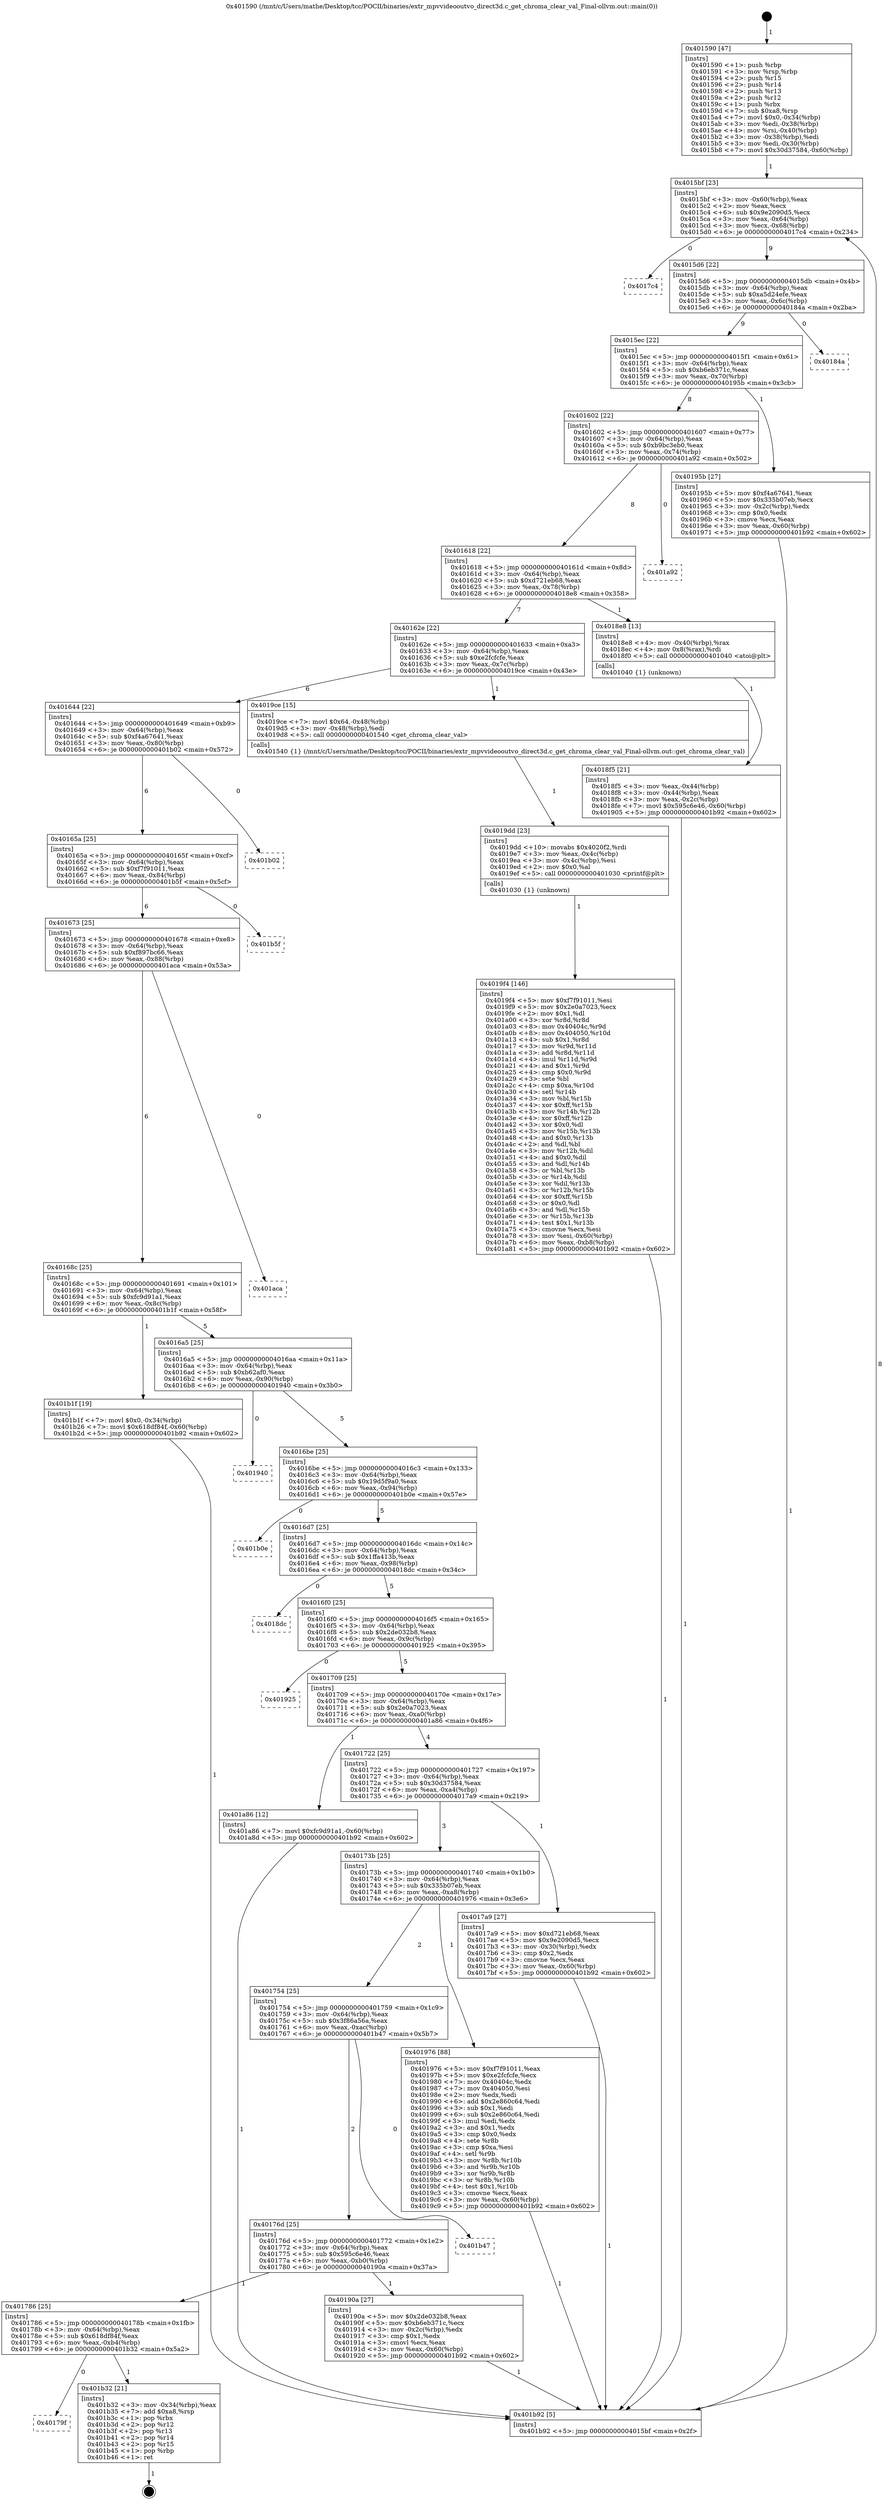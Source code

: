 digraph "0x401590" {
  label = "0x401590 (/mnt/c/Users/mathe/Desktop/tcc/POCII/binaries/extr_mpvvideooutvo_direct3d.c_get_chroma_clear_val_Final-ollvm.out::main(0))"
  labelloc = "t"
  node[shape=record]

  Entry [label="",width=0.3,height=0.3,shape=circle,fillcolor=black,style=filled]
  "0x4015bf" [label="{
     0x4015bf [23]\l
     | [instrs]\l
     &nbsp;&nbsp;0x4015bf \<+3\>: mov -0x60(%rbp),%eax\l
     &nbsp;&nbsp;0x4015c2 \<+2\>: mov %eax,%ecx\l
     &nbsp;&nbsp;0x4015c4 \<+6\>: sub $0x9e2090d5,%ecx\l
     &nbsp;&nbsp;0x4015ca \<+3\>: mov %eax,-0x64(%rbp)\l
     &nbsp;&nbsp;0x4015cd \<+3\>: mov %ecx,-0x68(%rbp)\l
     &nbsp;&nbsp;0x4015d0 \<+6\>: je 00000000004017c4 \<main+0x234\>\l
  }"]
  "0x4017c4" [label="{
     0x4017c4\l
  }", style=dashed]
  "0x4015d6" [label="{
     0x4015d6 [22]\l
     | [instrs]\l
     &nbsp;&nbsp;0x4015d6 \<+5\>: jmp 00000000004015db \<main+0x4b\>\l
     &nbsp;&nbsp;0x4015db \<+3\>: mov -0x64(%rbp),%eax\l
     &nbsp;&nbsp;0x4015de \<+5\>: sub $0xa5d24efe,%eax\l
     &nbsp;&nbsp;0x4015e3 \<+3\>: mov %eax,-0x6c(%rbp)\l
     &nbsp;&nbsp;0x4015e6 \<+6\>: je 000000000040184a \<main+0x2ba\>\l
  }"]
  Exit [label="",width=0.3,height=0.3,shape=circle,fillcolor=black,style=filled,peripheries=2]
  "0x40184a" [label="{
     0x40184a\l
  }", style=dashed]
  "0x4015ec" [label="{
     0x4015ec [22]\l
     | [instrs]\l
     &nbsp;&nbsp;0x4015ec \<+5\>: jmp 00000000004015f1 \<main+0x61\>\l
     &nbsp;&nbsp;0x4015f1 \<+3\>: mov -0x64(%rbp),%eax\l
     &nbsp;&nbsp;0x4015f4 \<+5\>: sub $0xb6eb371c,%eax\l
     &nbsp;&nbsp;0x4015f9 \<+3\>: mov %eax,-0x70(%rbp)\l
     &nbsp;&nbsp;0x4015fc \<+6\>: je 000000000040195b \<main+0x3cb\>\l
  }"]
  "0x40179f" [label="{
     0x40179f\l
  }", style=dashed]
  "0x40195b" [label="{
     0x40195b [27]\l
     | [instrs]\l
     &nbsp;&nbsp;0x40195b \<+5\>: mov $0xf4a67641,%eax\l
     &nbsp;&nbsp;0x401960 \<+5\>: mov $0x335b07eb,%ecx\l
     &nbsp;&nbsp;0x401965 \<+3\>: mov -0x2c(%rbp),%edx\l
     &nbsp;&nbsp;0x401968 \<+3\>: cmp $0x0,%edx\l
     &nbsp;&nbsp;0x40196b \<+3\>: cmove %ecx,%eax\l
     &nbsp;&nbsp;0x40196e \<+3\>: mov %eax,-0x60(%rbp)\l
     &nbsp;&nbsp;0x401971 \<+5\>: jmp 0000000000401b92 \<main+0x602\>\l
  }"]
  "0x401602" [label="{
     0x401602 [22]\l
     | [instrs]\l
     &nbsp;&nbsp;0x401602 \<+5\>: jmp 0000000000401607 \<main+0x77\>\l
     &nbsp;&nbsp;0x401607 \<+3\>: mov -0x64(%rbp),%eax\l
     &nbsp;&nbsp;0x40160a \<+5\>: sub $0xb9bc3eb0,%eax\l
     &nbsp;&nbsp;0x40160f \<+3\>: mov %eax,-0x74(%rbp)\l
     &nbsp;&nbsp;0x401612 \<+6\>: je 0000000000401a92 \<main+0x502\>\l
  }"]
  "0x401b32" [label="{
     0x401b32 [21]\l
     | [instrs]\l
     &nbsp;&nbsp;0x401b32 \<+3\>: mov -0x34(%rbp),%eax\l
     &nbsp;&nbsp;0x401b35 \<+7\>: add $0xa8,%rsp\l
     &nbsp;&nbsp;0x401b3c \<+1\>: pop %rbx\l
     &nbsp;&nbsp;0x401b3d \<+2\>: pop %r12\l
     &nbsp;&nbsp;0x401b3f \<+2\>: pop %r13\l
     &nbsp;&nbsp;0x401b41 \<+2\>: pop %r14\l
     &nbsp;&nbsp;0x401b43 \<+2\>: pop %r15\l
     &nbsp;&nbsp;0x401b45 \<+1\>: pop %rbp\l
     &nbsp;&nbsp;0x401b46 \<+1\>: ret\l
  }"]
  "0x401a92" [label="{
     0x401a92\l
  }", style=dashed]
  "0x401618" [label="{
     0x401618 [22]\l
     | [instrs]\l
     &nbsp;&nbsp;0x401618 \<+5\>: jmp 000000000040161d \<main+0x8d\>\l
     &nbsp;&nbsp;0x40161d \<+3\>: mov -0x64(%rbp),%eax\l
     &nbsp;&nbsp;0x401620 \<+5\>: sub $0xd721eb68,%eax\l
     &nbsp;&nbsp;0x401625 \<+3\>: mov %eax,-0x78(%rbp)\l
     &nbsp;&nbsp;0x401628 \<+6\>: je 00000000004018e8 \<main+0x358\>\l
  }"]
  "0x4019f4" [label="{
     0x4019f4 [146]\l
     | [instrs]\l
     &nbsp;&nbsp;0x4019f4 \<+5\>: mov $0xf7f91011,%esi\l
     &nbsp;&nbsp;0x4019f9 \<+5\>: mov $0x2e0a7023,%ecx\l
     &nbsp;&nbsp;0x4019fe \<+2\>: mov $0x1,%dl\l
     &nbsp;&nbsp;0x401a00 \<+3\>: xor %r8d,%r8d\l
     &nbsp;&nbsp;0x401a03 \<+8\>: mov 0x40404c,%r9d\l
     &nbsp;&nbsp;0x401a0b \<+8\>: mov 0x404050,%r10d\l
     &nbsp;&nbsp;0x401a13 \<+4\>: sub $0x1,%r8d\l
     &nbsp;&nbsp;0x401a17 \<+3\>: mov %r9d,%r11d\l
     &nbsp;&nbsp;0x401a1a \<+3\>: add %r8d,%r11d\l
     &nbsp;&nbsp;0x401a1d \<+4\>: imul %r11d,%r9d\l
     &nbsp;&nbsp;0x401a21 \<+4\>: and $0x1,%r9d\l
     &nbsp;&nbsp;0x401a25 \<+4\>: cmp $0x0,%r9d\l
     &nbsp;&nbsp;0x401a29 \<+3\>: sete %bl\l
     &nbsp;&nbsp;0x401a2c \<+4\>: cmp $0xa,%r10d\l
     &nbsp;&nbsp;0x401a30 \<+4\>: setl %r14b\l
     &nbsp;&nbsp;0x401a34 \<+3\>: mov %bl,%r15b\l
     &nbsp;&nbsp;0x401a37 \<+4\>: xor $0xff,%r15b\l
     &nbsp;&nbsp;0x401a3b \<+3\>: mov %r14b,%r12b\l
     &nbsp;&nbsp;0x401a3e \<+4\>: xor $0xff,%r12b\l
     &nbsp;&nbsp;0x401a42 \<+3\>: xor $0x0,%dl\l
     &nbsp;&nbsp;0x401a45 \<+3\>: mov %r15b,%r13b\l
     &nbsp;&nbsp;0x401a48 \<+4\>: and $0x0,%r13b\l
     &nbsp;&nbsp;0x401a4c \<+2\>: and %dl,%bl\l
     &nbsp;&nbsp;0x401a4e \<+3\>: mov %r12b,%dil\l
     &nbsp;&nbsp;0x401a51 \<+4\>: and $0x0,%dil\l
     &nbsp;&nbsp;0x401a55 \<+3\>: and %dl,%r14b\l
     &nbsp;&nbsp;0x401a58 \<+3\>: or %bl,%r13b\l
     &nbsp;&nbsp;0x401a5b \<+3\>: or %r14b,%dil\l
     &nbsp;&nbsp;0x401a5e \<+3\>: xor %dil,%r13b\l
     &nbsp;&nbsp;0x401a61 \<+3\>: or %r12b,%r15b\l
     &nbsp;&nbsp;0x401a64 \<+4\>: xor $0xff,%r15b\l
     &nbsp;&nbsp;0x401a68 \<+3\>: or $0x0,%dl\l
     &nbsp;&nbsp;0x401a6b \<+3\>: and %dl,%r15b\l
     &nbsp;&nbsp;0x401a6e \<+3\>: or %r15b,%r13b\l
     &nbsp;&nbsp;0x401a71 \<+4\>: test $0x1,%r13b\l
     &nbsp;&nbsp;0x401a75 \<+3\>: cmovne %ecx,%esi\l
     &nbsp;&nbsp;0x401a78 \<+3\>: mov %esi,-0x60(%rbp)\l
     &nbsp;&nbsp;0x401a7b \<+6\>: mov %eax,-0xb8(%rbp)\l
     &nbsp;&nbsp;0x401a81 \<+5\>: jmp 0000000000401b92 \<main+0x602\>\l
  }"]
  "0x4018e8" [label="{
     0x4018e8 [13]\l
     | [instrs]\l
     &nbsp;&nbsp;0x4018e8 \<+4\>: mov -0x40(%rbp),%rax\l
     &nbsp;&nbsp;0x4018ec \<+4\>: mov 0x8(%rax),%rdi\l
     &nbsp;&nbsp;0x4018f0 \<+5\>: call 0000000000401040 \<atoi@plt\>\l
     | [calls]\l
     &nbsp;&nbsp;0x401040 \{1\} (unknown)\l
  }"]
  "0x40162e" [label="{
     0x40162e [22]\l
     | [instrs]\l
     &nbsp;&nbsp;0x40162e \<+5\>: jmp 0000000000401633 \<main+0xa3\>\l
     &nbsp;&nbsp;0x401633 \<+3\>: mov -0x64(%rbp),%eax\l
     &nbsp;&nbsp;0x401636 \<+5\>: sub $0xe2fcfcfe,%eax\l
     &nbsp;&nbsp;0x40163b \<+3\>: mov %eax,-0x7c(%rbp)\l
     &nbsp;&nbsp;0x40163e \<+6\>: je 00000000004019ce \<main+0x43e\>\l
  }"]
  "0x4019dd" [label="{
     0x4019dd [23]\l
     | [instrs]\l
     &nbsp;&nbsp;0x4019dd \<+10\>: movabs $0x4020f2,%rdi\l
     &nbsp;&nbsp;0x4019e7 \<+3\>: mov %eax,-0x4c(%rbp)\l
     &nbsp;&nbsp;0x4019ea \<+3\>: mov -0x4c(%rbp),%esi\l
     &nbsp;&nbsp;0x4019ed \<+2\>: mov $0x0,%al\l
     &nbsp;&nbsp;0x4019ef \<+5\>: call 0000000000401030 \<printf@plt\>\l
     | [calls]\l
     &nbsp;&nbsp;0x401030 \{1\} (unknown)\l
  }"]
  "0x4019ce" [label="{
     0x4019ce [15]\l
     | [instrs]\l
     &nbsp;&nbsp;0x4019ce \<+7\>: movl $0x64,-0x48(%rbp)\l
     &nbsp;&nbsp;0x4019d5 \<+3\>: mov -0x48(%rbp),%edi\l
     &nbsp;&nbsp;0x4019d8 \<+5\>: call 0000000000401540 \<get_chroma_clear_val\>\l
     | [calls]\l
     &nbsp;&nbsp;0x401540 \{1\} (/mnt/c/Users/mathe/Desktop/tcc/POCII/binaries/extr_mpvvideooutvo_direct3d.c_get_chroma_clear_val_Final-ollvm.out::get_chroma_clear_val)\l
  }"]
  "0x401644" [label="{
     0x401644 [22]\l
     | [instrs]\l
     &nbsp;&nbsp;0x401644 \<+5\>: jmp 0000000000401649 \<main+0xb9\>\l
     &nbsp;&nbsp;0x401649 \<+3\>: mov -0x64(%rbp),%eax\l
     &nbsp;&nbsp;0x40164c \<+5\>: sub $0xf4a67641,%eax\l
     &nbsp;&nbsp;0x401651 \<+3\>: mov %eax,-0x80(%rbp)\l
     &nbsp;&nbsp;0x401654 \<+6\>: je 0000000000401b02 \<main+0x572\>\l
  }"]
  "0x401786" [label="{
     0x401786 [25]\l
     | [instrs]\l
     &nbsp;&nbsp;0x401786 \<+5\>: jmp 000000000040178b \<main+0x1fb\>\l
     &nbsp;&nbsp;0x40178b \<+3\>: mov -0x64(%rbp),%eax\l
     &nbsp;&nbsp;0x40178e \<+5\>: sub $0x618df84f,%eax\l
     &nbsp;&nbsp;0x401793 \<+6\>: mov %eax,-0xb4(%rbp)\l
     &nbsp;&nbsp;0x401799 \<+6\>: je 0000000000401b32 \<main+0x5a2\>\l
  }"]
  "0x401b02" [label="{
     0x401b02\l
  }", style=dashed]
  "0x40165a" [label="{
     0x40165a [25]\l
     | [instrs]\l
     &nbsp;&nbsp;0x40165a \<+5\>: jmp 000000000040165f \<main+0xcf\>\l
     &nbsp;&nbsp;0x40165f \<+3\>: mov -0x64(%rbp),%eax\l
     &nbsp;&nbsp;0x401662 \<+5\>: sub $0xf7f91011,%eax\l
     &nbsp;&nbsp;0x401667 \<+6\>: mov %eax,-0x84(%rbp)\l
     &nbsp;&nbsp;0x40166d \<+6\>: je 0000000000401b5f \<main+0x5cf\>\l
  }"]
  "0x40190a" [label="{
     0x40190a [27]\l
     | [instrs]\l
     &nbsp;&nbsp;0x40190a \<+5\>: mov $0x2de032b8,%eax\l
     &nbsp;&nbsp;0x40190f \<+5\>: mov $0xb6eb371c,%ecx\l
     &nbsp;&nbsp;0x401914 \<+3\>: mov -0x2c(%rbp),%edx\l
     &nbsp;&nbsp;0x401917 \<+3\>: cmp $0x1,%edx\l
     &nbsp;&nbsp;0x40191a \<+3\>: cmovl %ecx,%eax\l
     &nbsp;&nbsp;0x40191d \<+3\>: mov %eax,-0x60(%rbp)\l
     &nbsp;&nbsp;0x401920 \<+5\>: jmp 0000000000401b92 \<main+0x602\>\l
  }"]
  "0x401b5f" [label="{
     0x401b5f\l
  }", style=dashed]
  "0x401673" [label="{
     0x401673 [25]\l
     | [instrs]\l
     &nbsp;&nbsp;0x401673 \<+5\>: jmp 0000000000401678 \<main+0xe8\>\l
     &nbsp;&nbsp;0x401678 \<+3\>: mov -0x64(%rbp),%eax\l
     &nbsp;&nbsp;0x40167b \<+5\>: sub $0xf897bc66,%eax\l
     &nbsp;&nbsp;0x401680 \<+6\>: mov %eax,-0x88(%rbp)\l
     &nbsp;&nbsp;0x401686 \<+6\>: je 0000000000401aca \<main+0x53a\>\l
  }"]
  "0x40176d" [label="{
     0x40176d [25]\l
     | [instrs]\l
     &nbsp;&nbsp;0x40176d \<+5\>: jmp 0000000000401772 \<main+0x1e2\>\l
     &nbsp;&nbsp;0x401772 \<+3\>: mov -0x64(%rbp),%eax\l
     &nbsp;&nbsp;0x401775 \<+5\>: sub $0x595c6e46,%eax\l
     &nbsp;&nbsp;0x40177a \<+6\>: mov %eax,-0xb0(%rbp)\l
     &nbsp;&nbsp;0x401780 \<+6\>: je 000000000040190a \<main+0x37a\>\l
  }"]
  "0x401aca" [label="{
     0x401aca\l
  }", style=dashed]
  "0x40168c" [label="{
     0x40168c [25]\l
     | [instrs]\l
     &nbsp;&nbsp;0x40168c \<+5\>: jmp 0000000000401691 \<main+0x101\>\l
     &nbsp;&nbsp;0x401691 \<+3\>: mov -0x64(%rbp),%eax\l
     &nbsp;&nbsp;0x401694 \<+5\>: sub $0xfc9d91a1,%eax\l
     &nbsp;&nbsp;0x401699 \<+6\>: mov %eax,-0x8c(%rbp)\l
     &nbsp;&nbsp;0x40169f \<+6\>: je 0000000000401b1f \<main+0x58f\>\l
  }"]
  "0x401b47" [label="{
     0x401b47\l
  }", style=dashed]
  "0x401b1f" [label="{
     0x401b1f [19]\l
     | [instrs]\l
     &nbsp;&nbsp;0x401b1f \<+7\>: movl $0x0,-0x34(%rbp)\l
     &nbsp;&nbsp;0x401b26 \<+7\>: movl $0x618df84f,-0x60(%rbp)\l
     &nbsp;&nbsp;0x401b2d \<+5\>: jmp 0000000000401b92 \<main+0x602\>\l
  }"]
  "0x4016a5" [label="{
     0x4016a5 [25]\l
     | [instrs]\l
     &nbsp;&nbsp;0x4016a5 \<+5\>: jmp 00000000004016aa \<main+0x11a\>\l
     &nbsp;&nbsp;0x4016aa \<+3\>: mov -0x64(%rbp),%eax\l
     &nbsp;&nbsp;0x4016ad \<+5\>: sub $0xb62af0,%eax\l
     &nbsp;&nbsp;0x4016b2 \<+6\>: mov %eax,-0x90(%rbp)\l
     &nbsp;&nbsp;0x4016b8 \<+6\>: je 0000000000401940 \<main+0x3b0\>\l
  }"]
  "0x401754" [label="{
     0x401754 [25]\l
     | [instrs]\l
     &nbsp;&nbsp;0x401754 \<+5\>: jmp 0000000000401759 \<main+0x1c9\>\l
     &nbsp;&nbsp;0x401759 \<+3\>: mov -0x64(%rbp),%eax\l
     &nbsp;&nbsp;0x40175c \<+5\>: sub $0x3f86a56a,%eax\l
     &nbsp;&nbsp;0x401761 \<+6\>: mov %eax,-0xac(%rbp)\l
     &nbsp;&nbsp;0x401767 \<+6\>: je 0000000000401b47 \<main+0x5b7\>\l
  }"]
  "0x401940" [label="{
     0x401940\l
  }", style=dashed]
  "0x4016be" [label="{
     0x4016be [25]\l
     | [instrs]\l
     &nbsp;&nbsp;0x4016be \<+5\>: jmp 00000000004016c3 \<main+0x133\>\l
     &nbsp;&nbsp;0x4016c3 \<+3\>: mov -0x64(%rbp),%eax\l
     &nbsp;&nbsp;0x4016c6 \<+5\>: sub $0x19d5f9a0,%eax\l
     &nbsp;&nbsp;0x4016cb \<+6\>: mov %eax,-0x94(%rbp)\l
     &nbsp;&nbsp;0x4016d1 \<+6\>: je 0000000000401b0e \<main+0x57e\>\l
  }"]
  "0x401976" [label="{
     0x401976 [88]\l
     | [instrs]\l
     &nbsp;&nbsp;0x401976 \<+5\>: mov $0xf7f91011,%eax\l
     &nbsp;&nbsp;0x40197b \<+5\>: mov $0xe2fcfcfe,%ecx\l
     &nbsp;&nbsp;0x401980 \<+7\>: mov 0x40404c,%edx\l
     &nbsp;&nbsp;0x401987 \<+7\>: mov 0x404050,%esi\l
     &nbsp;&nbsp;0x40198e \<+2\>: mov %edx,%edi\l
     &nbsp;&nbsp;0x401990 \<+6\>: add $0x2e860c64,%edi\l
     &nbsp;&nbsp;0x401996 \<+3\>: sub $0x1,%edi\l
     &nbsp;&nbsp;0x401999 \<+6\>: sub $0x2e860c64,%edi\l
     &nbsp;&nbsp;0x40199f \<+3\>: imul %edi,%edx\l
     &nbsp;&nbsp;0x4019a2 \<+3\>: and $0x1,%edx\l
     &nbsp;&nbsp;0x4019a5 \<+3\>: cmp $0x0,%edx\l
     &nbsp;&nbsp;0x4019a8 \<+4\>: sete %r8b\l
     &nbsp;&nbsp;0x4019ac \<+3\>: cmp $0xa,%esi\l
     &nbsp;&nbsp;0x4019af \<+4\>: setl %r9b\l
     &nbsp;&nbsp;0x4019b3 \<+3\>: mov %r8b,%r10b\l
     &nbsp;&nbsp;0x4019b6 \<+3\>: and %r9b,%r10b\l
     &nbsp;&nbsp;0x4019b9 \<+3\>: xor %r9b,%r8b\l
     &nbsp;&nbsp;0x4019bc \<+3\>: or %r8b,%r10b\l
     &nbsp;&nbsp;0x4019bf \<+4\>: test $0x1,%r10b\l
     &nbsp;&nbsp;0x4019c3 \<+3\>: cmovne %ecx,%eax\l
     &nbsp;&nbsp;0x4019c6 \<+3\>: mov %eax,-0x60(%rbp)\l
     &nbsp;&nbsp;0x4019c9 \<+5\>: jmp 0000000000401b92 \<main+0x602\>\l
  }"]
  "0x401b0e" [label="{
     0x401b0e\l
  }", style=dashed]
  "0x4016d7" [label="{
     0x4016d7 [25]\l
     | [instrs]\l
     &nbsp;&nbsp;0x4016d7 \<+5\>: jmp 00000000004016dc \<main+0x14c\>\l
     &nbsp;&nbsp;0x4016dc \<+3\>: mov -0x64(%rbp),%eax\l
     &nbsp;&nbsp;0x4016df \<+5\>: sub $0x1ffa413b,%eax\l
     &nbsp;&nbsp;0x4016e4 \<+6\>: mov %eax,-0x98(%rbp)\l
     &nbsp;&nbsp;0x4016ea \<+6\>: je 00000000004018dc \<main+0x34c\>\l
  }"]
  "0x4018f5" [label="{
     0x4018f5 [21]\l
     | [instrs]\l
     &nbsp;&nbsp;0x4018f5 \<+3\>: mov %eax,-0x44(%rbp)\l
     &nbsp;&nbsp;0x4018f8 \<+3\>: mov -0x44(%rbp),%eax\l
     &nbsp;&nbsp;0x4018fb \<+3\>: mov %eax,-0x2c(%rbp)\l
     &nbsp;&nbsp;0x4018fe \<+7\>: movl $0x595c6e46,-0x60(%rbp)\l
     &nbsp;&nbsp;0x401905 \<+5\>: jmp 0000000000401b92 \<main+0x602\>\l
  }"]
  "0x4018dc" [label="{
     0x4018dc\l
  }", style=dashed]
  "0x4016f0" [label="{
     0x4016f0 [25]\l
     | [instrs]\l
     &nbsp;&nbsp;0x4016f0 \<+5\>: jmp 00000000004016f5 \<main+0x165\>\l
     &nbsp;&nbsp;0x4016f5 \<+3\>: mov -0x64(%rbp),%eax\l
     &nbsp;&nbsp;0x4016f8 \<+5\>: sub $0x2de032b8,%eax\l
     &nbsp;&nbsp;0x4016fd \<+6\>: mov %eax,-0x9c(%rbp)\l
     &nbsp;&nbsp;0x401703 \<+6\>: je 0000000000401925 \<main+0x395\>\l
  }"]
  "0x401590" [label="{
     0x401590 [47]\l
     | [instrs]\l
     &nbsp;&nbsp;0x401590 \<+1\>: push %rbp\l
     &nbsp;&nbsp;0x401591 \<+3\>: mov %rsp,%rbp\l
     &nbsp;&nbsp;0x401594 \<+2\>: push %r15\l
     &nbsp;&nbsp;0x401596 \<+2\>: push %r14\l
     &nbsp;&nbsp;0x401598 \<+2\>: push %r13\l
     &nbsp;&nbsp;0x40159a \<+2\>: push %r12\l
     &nbsp;&nbsp;0x40159c \<+1\>: push %rbx\l
     &nbsp;&nbsp;0x40159d \<+7\>: sub $0xa8,%rsp\l
     &nbsp;&nbsp;0x4015a4 \<+7\>: movl $0x0,-0x34(%rbp)\l
     &nbsp;&nbsp;0x4015ab \<+3\>: mov %edi,-0x38(%rbp)\l
     &nbsp;&nbsp;0x4015ae \<+4\>: mov %rsi,-0x40(%rbp)\l
     &nbsp;&nbsp;0x4015b2 \<+3\>: mov -0x38(%rbp),%edi\l
     &nbsp;&nbsp;0x4015b5 \<+3\>: mov %edi,-0x30(%rbp)\l
     &nbsp;&nbsp;0x4015b8 \<+7\>: movl $0x30d37584,-0x60(%rbp)\l
  }"]
  "0x401925" [label="{
     0x401925\l
  }", style=dashed]
  "0x401709" [label="{
     0x401709 [25]\l
     | [instrs]\l
     &nbsp;&nbsp;0x401709 \<+5\>: jmp 000000000040170e \<main+0x17e\>\l
     &nbsp;&nbsp;0x40170e \<+3\>: mov -0x64(%rbp),%eax\l
     &nbsp;&nbsp;0x401711 \<+5\>: sub $0x2e0a7023,%eax\l
     &nbsp;&nbsp;0x401716 \<+6\>: mov %eax,-0xa0(%rbp)\l
     &nbsp;&nbsp;0x40171c \<+6\>: je 0000000000401a86 \<main+0x4f6\>\l
  }"]
  "0x401b92" [label="{
     0x401b92 [5]\l
     | [instrs]\l
     &nbsp;&nbsp;0x401b92 \<+5\>: jmp 00000000004015bf \<main+0x2f\>\l
  }"]
  "0x401a86" [label="{
     0x401a86 [12]\l
     | [instrs]\l
     &nbsp;&nbsp;0x401a86 \<+7\>: movl $0xfc9d91a1,-0x60(%rbp)\l
     &nbsp;&nbsp;0x401a8d \<+5\>: jmp 0000000000401b92 \<main+0x602\>\l
  }"]
  "0x401722" [label="{
     0x401722 [25]\l
     | [instrs]\l
     &nbsp;&nbsp;0x401722 \<+5\>: jmp 0000000000401727 \<main+0x197\>\l
     &nbsp;&nbsp;0x401727 \<+3\>: mov -0x64(%rbp),%eax\l
     &nbsp;&nbsp;0x40172a \<+5\>: sub $0x30d37584,%eax\l
     &nbsp;&nbsp;0x40172f \<+6\>: mov %eax,-0xa4(%rbp)\l
     &nbsp;&nbsp;0x401735 \<+6\>: je 00000000004017a9 \<main+0x219\>\l
  }"]
  "0x40173b" [label="{
     0x40173b [25]\l
     | [instrs]\l
     &nbsp;&nbsp;0x40173b \<+5\>: jmp 0000000000401740 \<main+0x1b0\>\l
     &nbsp;&nbsp;0x401740 \<+3\>: mov -0x64(%rbp),%eax\l
     &nbsp;&nbsp;0x401743 \<+5\>: sub $0x335b07eb,%eax\l
     &nbsp;&nbsp;0x401748 \<+6\>: mov %eax,-0xa8(%rbp)\l
     &nbsp;&nbsp;0x40174e \<+6\>: je 0000000000401976 \<main+0x3e6\>\l
  }"]
  "0x4017a9" [label="{
     0x4017a9 [27]\l
     | [instrs]\l
     &nbsp;&nbsp;0x4017a9 \<+5\>: mov $0xd721eb68,%eax\l
     &nbsp;&nbsp;0x4017ae \<+5\>: mov $0x9e2090d5,%ecx\l
     &nbsp;&nbsp;0x4017b3 \<+3\>: mov -0x30(%rbp),%edx\l
     &nbsp;&nbsp;0x4017b6 \<+3\>: cmp $0x2,%edx\l
     &nbsp;&nbsp;0x4017b9 \<+3\>: cmovne %ecx,%eax\l
     &nbsp;&nbsp;0x4017bc \<+3\>: mov %eax,-0x60(%rbp)\l
     &nbsp;&nbsp;0x4017bf \<+5\>: jmp 0000000000401b92 \<main+0x602\>\l
  }"]
  Entry -> "0x401590" [label=" 1"]
  "0x4015bf" -> "0x4017c4" [label=" 0"]
  "0x4015bf" -> "0x4015d6" [label=" 9"]
  "0x401b32" -> Exit [label=" 1"]
  "0x4015d6" -> "0x40184a" [label=" 0"]
  "0x4015d6" -> "0x4015ec" [label=" 9"]
  "0x401786" -> "0x40179f" [label=" 0"]
  "0x4015ec" -> "0x40195b" [label=" 1"]
  "0x4015ec" -> "0x401602" [label=" 8"]
  "0x401786" -> "0x401b32" [label=" 1"]
  "0x401602" -> "0x401a92" [label=" 0"]
  "0x401602" -> "0x401618" [label=" 8"]
  "0x401b1f" -> "0x401b92" [label=" 1"]
  "0x401618" -> "0x4018e8" [label=" 1"]
  "0x401618" -> "0x40162e" [label=" 7"]
  "0x401a86" -> "0x401b92" [label=" 1"]
  "0x40162e" -> "0x4019ce" [label=" 1"]
  "0x40162e" -> "0x401644" [label=" 6"]
  "0x4019f4" -> "0x401b92" [label=" 1"]
  "0x401644" -> "0x401b02" [label=" 0"]
  "0x401644" -> "0x40165a" [label=" 6"]
  "0x4019dd" -> "0x4019f4" [label=" 1"]
  "0x40165a" -> "0x401b5f" [label=" 0"]
  "0x40165a" -> "0x401673" [label=" 6"]
  "0x4019ce" -> "0x4019dd" [label=" 1"]
  "0x401673" -> "0x401aca" [label=" 0"]
  "0x401673" -> "0x40168c" [label=" 6"]
  "0x40195b" -> "0x401b92" [label=" 1"]
  "0x40168c" -> "0x401b1f" [label=" 1"]
  "0x40168c" -> "0x4016a5" [label=" 5"]
  "0x40190a" -> "0x401b92" [label=" 1"]
  "0x4016a5" -> "0x401940" [label=" 0"]
  "0x4016a5" -> "0x4016be" [label=" 5"]
  "0x40176d" -> "0x40190a" [label=" 1"]
  "0x4016be" -> "0x401b0e" [label=" 0"]
  "0x4016be" -> "0x4016d7" [label=" 5"]
  "0x401976" -> "0x401b92" [label=" 1"]
  "0x4016d7" -> "0x4018dc" [label=" 0"]
  "0x4016d7" -> "0x4016f0" [label=" 5"]
  "0x401754" -> "0x401b47" [label=" 0"]
  "0x4016f0" -> "0x401925" [label=" 0"]
  "0x4016f0" -> "0x401709" [label=" 5"]
  "0x40176d" -> "0x401786" [label=" 1"]
  "0x401709" -> "0x401a86" [label=" 1"]
  "0x401709" -> "0x401722" [label=" 4"]
  "0x40173b" -> "0x401754" [label=" 2"]
  "0x401722" -> "0x4017a9" [label=" 1"]
  "0x401722" -> "0x40173b" [label=" 3"]
  "0x4017a9" -> "0x401b92" [label=" 1"]
  "0x401590" -> "0x4015bf" [label=" 1"]
  "0x401b92" -> "0x4015bf" [label=" 8"]
  "0x4018e8" -> "0x4018f5" [label=" 1"]
  "0x4018f5" -> "0x401b92" [label=" 1"]
  "0x401754" -> "0x40176d" [label=" 2"]
  "0x40173b" -> "0x401976" [label=" 1"]
}
